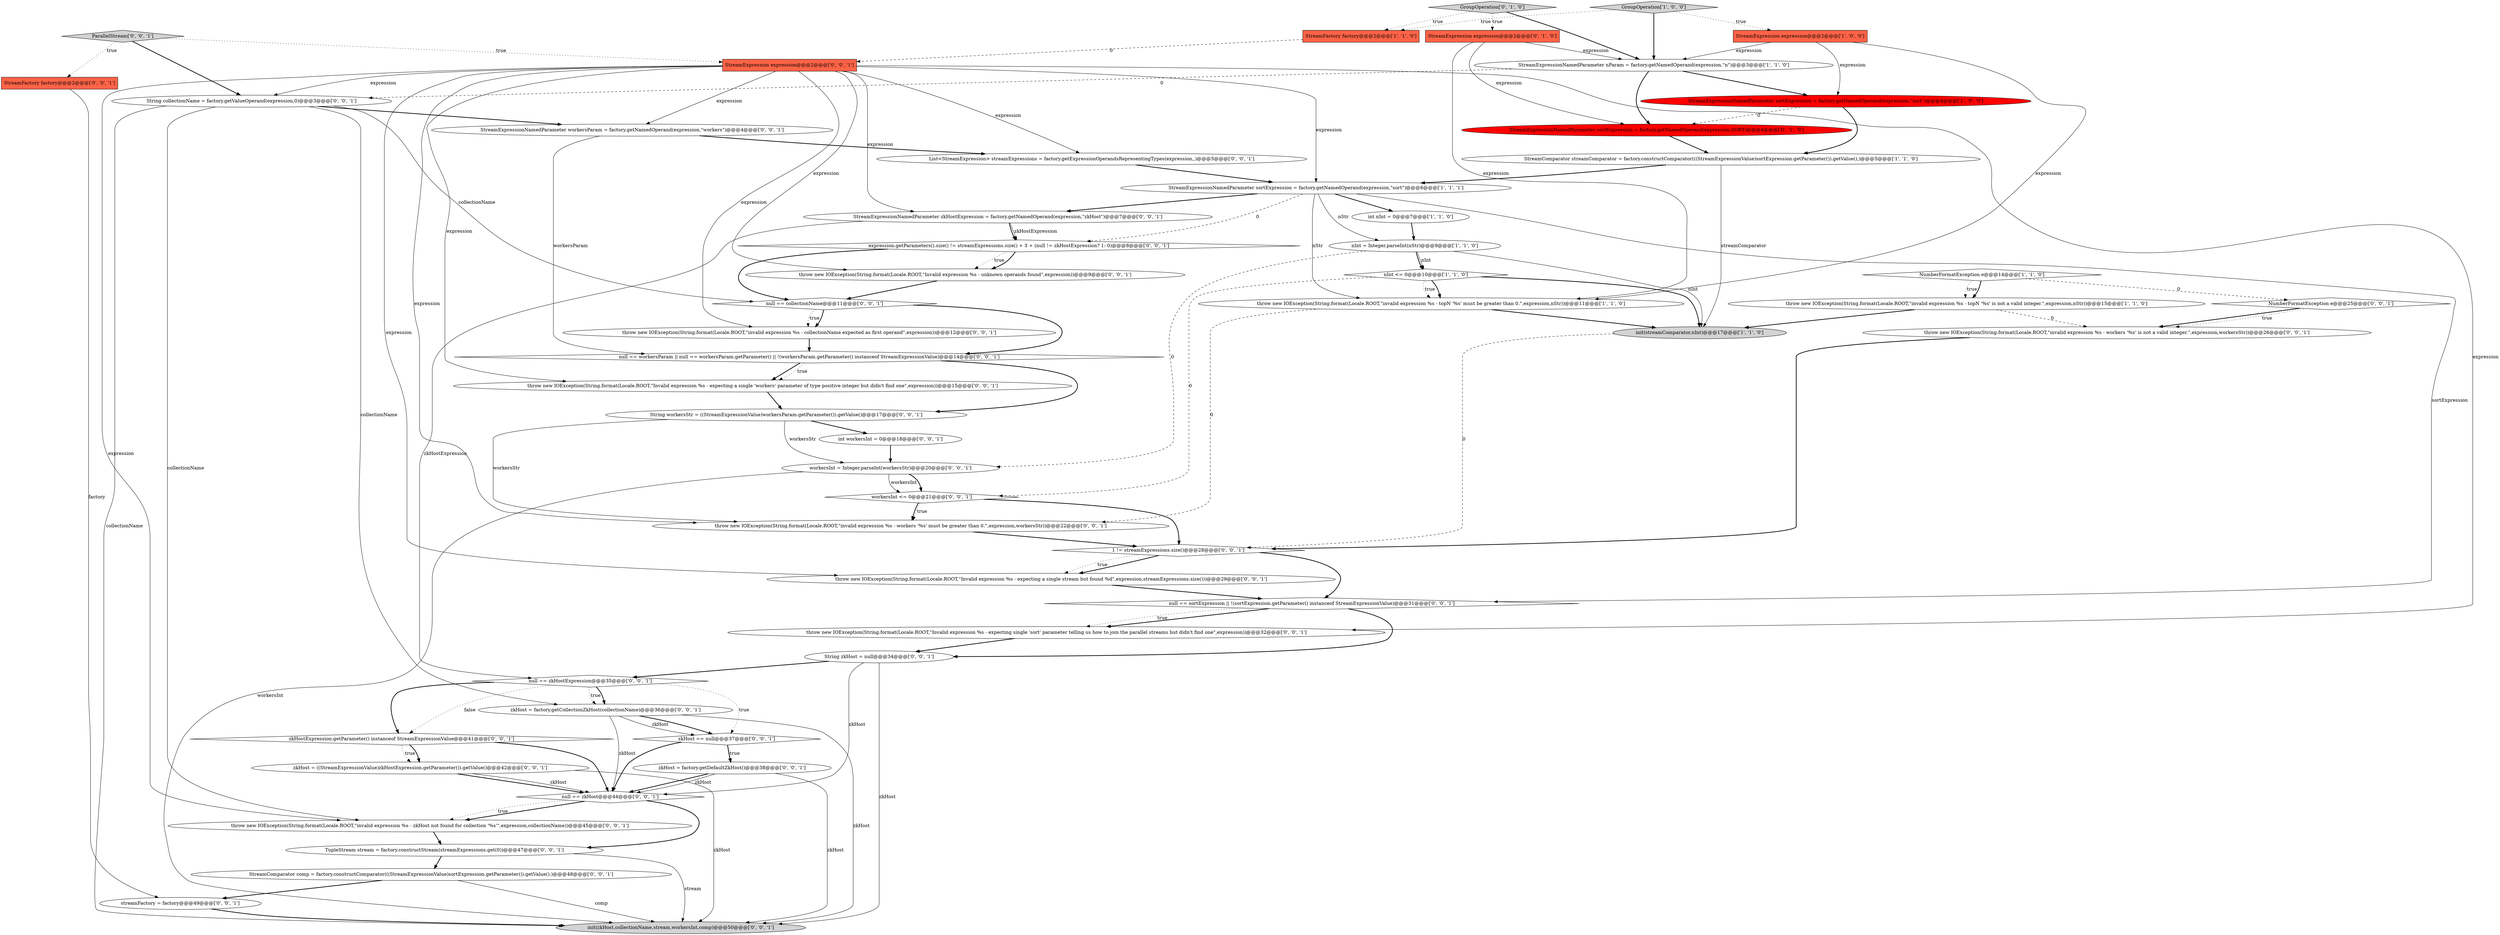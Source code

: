 digraph {
32 [style = filled, label = "NumberFormatException e@@@25@@@['0', '0', '1']", fillcolor = white, shape = diamond image = "AAA0AAABBB3BBB"];
19 [style = filled, label = "zkHostExpression.getParameter() instanceof StreamExpressionValue@@@41@@@['0', '0', '1']", fillcolor = white, shape = diamond image = "AAA0AAABBB3BBB"];
42 [style = filled, label = "null == zkHostExpression@@@35@@@['0', '0', '1']", fillcolor = white, shape = diamond image = "AAA0AAABBB3BBB"];
17 [style = filled, label = "zkHost = factory.getCollectionZkHost(collectionName)@@@36@@@['0', '0', '1']", fillcolor = white, shape = ellipse image = "AAA0AAABBB3BBB"];
9 [style = filled, label = "StreamExpressionNamedParameter sortExpression = factory.getNamedOperand(expression,\"sort\")@@@4@@@['1', '0', '0']", fillcolor = red, shape = ellipse image = "AAA1AAABBB1BBB"];
15 [style = filled, label = "StreamExpressionNamedParameter sortExpression = factory.getNamedOperand(expression,SORT)@@@4@@@['0', '1', '0']", fillcolor = red, shape = ellipse image = "AAA1AAABBB2BBB"];
43 [style = filled, label = "int workersInt = 0@@@18@@@['0', '0', '1']", fillcolor = white, shape = ellipse image = "AAA0AAABBB3BBB"];
39 [style = filled, label = "StreamFactory factory@@@2@@@['0', '0', '1']", fillcolor = tomato, shape = box image = "AAA0AAABBB3BBB"];
25 [style = filled, label = "null == zkHost@@@44@@@['0', '0', '1']", fillcolor = white, shape = diamond image = "AAA0AAABBB3BBB"];
0 [style = filled, label = "throw new IOException(String.format(Locale.ROOT,\"invalid expression %s - topN '%s' is not a valid integer.\",expression,nStr))@@@15@@@['1', '1', '0']", fillcolor = white, shape = ellipse image = "AAA0AAABBB1BBB"];
24 [style = filled, label = "workersInt <= 0@@@21@@@['0', '0', '1']", fillcolor = white, shape = diamond image = "AAA0AAABBB3BBB"];
35 [style = filled, label = "ParallelStream['0', '0', '1']", fillcolor = lightgray, shape = diamond image = "AAA0AAABBB3BBB"];
4 [style = filled, label = "StreamExpression expression@@@2@@@['1', '0', '0']", fillcolor = tomato, shape = box image = "AAA0AAABBB1BBB"];
12 [style = filled, label = "init(streamComparator,nInt)@@@17@@@['1', '1', '0']", fillcolor = lightgray, shape = ellipse image = "AAA0AAABBB1BBB"];
18 [style = filled, label = "null == workersParam || null == workersParam.getParameter() || !(workersParam.getParameter() instanceof StreamExpressionValue)@@@14@@@['0', '0', '1']", fillcolor = white, shape = diamond image = "AAA0AAABBB3BBB"];
1 [style = filled, label = "nInt = Integer.parseInt(nStr)@@@9@@@['1', '1', '0']", fillcolor = white, shape = ellipse image = "AAA0AAABBB1BBB"];
27 [style = filled, label = "String collectionName = factory.getValueOperand(expression,0)@@@3@@@['0', '0', '1']", fillcolor = white, shape = ellipse image = "AAA0AAABBB3BBB"];
38 [style = filled, label = "null == sortExpression || !(sortExpression.getParameter() instanceof StreamExpressionValue)@@@31@@@['0', '0', '1']", fillcolor = white, shape = diamond image = "AAA0AAABBB3BBB"];
21 [style = filled, label = "String zkHost = null@@@34@@@['0', '0', '1']", fillcolor = white, shape = ellipse image = "AAA0AAABBB3BBB"];
47 [style = filled, label = "StreamExpressionNamedParameter zkHostExpression = factory.getNamedOperand(expression,\"zkHost\")@@@7@@@['0', '0', '1']", fillcolor = white, shape = ellipse image = "AAA0AAABBB3BBB"];
30 [style = filled, label = "String workersStr = ((StreamExpressionValue)workersParam.getParameter()).getValue()@@@17@@@['0', '0', '1']", fillcolor = white, shape = ellipse image = "AAA0AAABBB3BBB"];
26 [style = filled, label = "throw new IOException(String.format(Locale.ROOT,\"invalid expression %s - collectionName expected as first operand\",expression))@@@12@@@['0', '0', '1']", fillcolor = white, shape = ellipse image = "AAA0AAABBB3BBB"];
52 [style = filled, label = "throw new IOException(String.format(Locale.ROOT,\"Invalid expression %s - unknown operands found\",expression))@@@9@@@['0', '0', '1']", fillcolor = white, shape = ellipse image = "AAA0AAABBB3BBB"];
31 [style = filled, label = "workersInt = Integer.parseInt(workersStr)@@@20@@@['0', '0', '1']", fillcolor = white, shape = ellipse image = "AAA0AAABBB3BBB"];
40 [style = filled, label = "throw new IOException(String.format(Locale.ROOT,\"Invalid expression %s - expecting a single 'workers' parameter of type positive integer but didn't find one\",expression))@@@15@@@['0', '0', '1']", fillcolor = white, shape = ellipse image = "AAA0AAABBB3BBB"];
53 [style = filled, label = "expression.getParameters().size() != streamExpressions.size() + 3 + (null != zkHostExpression? 1: 0)@@@8@@@['0', '0', '1']", fillcolor = white, shape = diamond image = "AAA0AAABBB3BBB"];
3 [style = filled, label = "int nInt = 0@@@7@@@['1', '1', '0']", fillcolor = white, shape = ellipse image = "AAA0AAABBB1BBB"];
23 [style = filled, label = "StreamExpressionNamedParameter workersParam = factory.getNamedOperand(expression,\"workers\")@@@4@@@['0', '0', '1']", fillcolor = white, shape = ellipse image = "AAA0AAABBB3BBB"];
2 [style = filled, label = "GroupOperation['1', '0', '0']", fillcolor = lightgray, shape = diamond image = "AAA0AAABBB1BBB"];
11 [style = filled, label = "StreamExpressionNamedParameter sortExpression = factory.getNamedOperand(expression,\"sort\")@@@6@@@['1', '1', '1']", fillcolor = white, shape = ellipse image = "AAA0AAABBB1BBB"];
22 [style = filled, label = "throw new IOException(String.format(Locale.ROOT,\"invalid expression %s - zkHost not found for collection '%s'\",expression,collectionName))@@@45@@@['0', '0', '1']", fillcolor = white, shape = ellipse image = "AAA0AAABBB3BBB"];
37 [style = filled, label = "1 != streamExpressions.size()@@@28@@@['0', '0', '1']", fillcolor = white, shape = diamond image = "AAA0AAABBB3BBB"];
46 [style = filled, label = "StreamExpression expression@@@2@@@['0', '0', '1']", fillcolor = tomato, shape = box image = "AAA0AAABBB3BBB"];
49 [style = filled, label = "throw new IOException(String.format(Locale.ROOT,\"Invalid expression %s - expecting single 'sort' parameter telling us how to join the parallel streams but didn't find one\",expression))@@@32@@@['0', '0', '1']", fillcolor = white, shape = ellipse image = "AAA0AAABBB3BBB"];
51 [style = filled, label = "zkHost == null@@@37@@@['0', '0', '1']", fillcolor = white, shape = diamond image = "AAA0AAABBB3BBB"];
6 [style = filled, label = "StreamFactory factory@@@2@@@['1', '1', '0']", fillcolor = tomato, shape = box image = "AAA0AAABBB1BBB"];
8 [style = filled, label = "StreamComparator streamComparator = factory.constructComparator(((StreamExpressionValue)sortExpression.getParameter()).getValue(),)@@@5@@@['1', '1', '0']", fillcolor = white, shape = ellipse image = "AAA0AAABBB1BBB"];
45 [style = filled, label = "zkHost = factory.getDefaultZkHost()@@@38@@@['0', '0', '1']", fillcolor = white, shape = ellipse image = "AAA0AAABBB3BBB"];
7 [style = filled, label = "throw new IOException(String.format(Locale.ROOT,\"invalid expression %s - topN '%s' must be greater than 0.\",expression,nStr))@@@11@@@['1', '1', '0']", fillcolor = white, shape = ellipse image = "AAA0AAABBB1BBB"];
44 [style = filled, label = "throw new IOException(String.format(Locale.ROOT,\"invalid expression %s - workers '%s' is not a valid integer.\",expression,workersStr))@@@26@@@['0', '0', '1']", fillcolor = white, shape = ellipse image = "AAA0AAABBB3BBB"];
48 [style = filled, label = "List<StreamExpression> streamExpressions = factory.getExpressionOperandsRepresentingTypes(expression,,)@@@5@@@['0', '0', '1']", fillcolor = white, shape = ellipse image = "AAA0AAABBB3BBB"];
33 [style = filled, label = "zkHost = ((StreamExpressionValue)zkHostExpression.getParameter()).getValue()@@@42@@@['0', '0', '1']", fillcolor = white, shape = ellipse image = "AAA0AAABBB3BBB"];
34 [style = filled, label = "throw new IOException(String.format(Locale.ROOT,\"Invalid expression %s - expecting a single stream but found %d\",expression,streamExpressions.size()))@@@29@@@['0', '0', '1']", fillcolor = white, shape = ellipse image = "AAA0AAABBB3BBB"];
50 [style = filled, label = "init(zkHost,collectionName,stream,workersInt,comp)@@@50@@@['0', '0', '1']", fillcolor = lightgray, shape = ellipse image = "AAA0AAABBB3BBB"];
13 [style = filled, label = "NumberFormatException e@@@14@@@['1', '1', '0']", fillcolor = white, shape = diamond image = "AAA0AAABBB1BBB"];
16 [style = filled, label = "GroupOperation['0', '1', '0']", fillcolor = lightgray, shape = diamond image = "AAA0AAABBB2BBB"];
28 [style = filled, label = "throw new IOException(String.format(Locale.ROOT,\"invalid expression %s - workers '%s' must be greater than 0.\",expression,workersStr))@@@22@@@['0', '0', '1']", fillcolor = white, shape = ellipse image = "AAA0AAABBB3BBB"];
14 [style = filled, label = "StreamExpression expression@@@2@@@['0', '1', '0']", fillcolor = tomato, shape = box image = "AAA0AAABBB2BBB"];
41 [style = filled, label = "StreamComparator comp = factory.constructComparator(((StreamExpressionValue)sortExpression.getParameter()).getValue(),)@@@48@@@['0', '0', '1']", fillcolor = white, shape = ellipse image = "AAA0AAABBB3BBB"];
20 [style = filled, label = "streamFactory = factory@@@49@@@['0', '0', '1']", fillcolor = white, shape = ellipse image = "AAA0AAABBB3BBB"];
5 [style = filled, label = "StreamExpressionNamedParameter nParam = factory.getNamedOperand(expression,\"n\")@@@3@@@['1', '1', '0']", fillcolor = white, shape = ellipse image = "AAA0AAABBB1BBB"];
29 [style = filled, label = "null == collectionName@@@11@@@['0', '0', '1']", fillcolor = white, shape = diamond image = "AAA0AAABBB3BBB"];
36 [style = filled, label = "TupleStream stream = factory.constructStream(streamExpressions.get(0))@@@47@@@['0', '0', '1']", fillcolor = white, shape = ellipse image = "AAA0AAABBB3BBB"];
10 [style = filled, label = "nInt <= 0@@@10@@@['1', '1', '0']", fillcolor = white, shape = diamond image = "AAA0AAABBB1BBB"];
11->53 [style = dashed, label="0"];
21->42 [style = bold, label=""];
5->9 [style = bold, label=""];
25->22 [style = bold, label=""];
41->50 [style = solid, label="comp"];
0->44 [style = dashed, label="0"];
51->45 [style = dotted, label="true"];
53->52 [style = dotted, label="true"];
18->30 [style = bold, label=""];
5->15 [style = bold, label=""];
42->51 [style = dotted, label="true"];
46->27 [style = solid, label="expression"];
29->26 [style = dotted, label="true"];
41->20 [style = bold, label=""];
11->7 [style = solid, label="nStr"];
31->24 [style = solid, label="workersInt"];
31->50 [style = solid, label="workersInt"];
33->50 [style = solid, label="zkHost"];
29->18 [style = bold, label=""];
42->17 [style = dotted, label="true"];
47->53 [style = solid, label="zkHostExpression"];
14->5 [style = solid, label="expression"];
45->25 [style = bold, label=""];
38->49 [style = bold, label=""];
1->10 [style = solid, label="nInt"];
33->25 [style = bold, label=""];
10->12 [style = bold, label=""];
37->38 [style = bold, label=""];
45->25 [style = solid, label="zkHost"];
46->49 [style = solid, label="expression"];
8->11 [style = bold, label=""];
27->29 [style = solid, label="collectionName"];
10->24 [style = dashed, label="0"];
42->19 [style = bold, label=""];
9->15 [style = dashed, label="0"];
53->29 [style = bold, label=""];
47->53 [style = bold, label=""];
24->28 [style = bold, label=""];
28->37 [style = bold, label=""];
30->28 [style = solid, label="workersStr"];
46->11 [style = solid, label="expression"];
12->37 [style = dashed, label="0"];
36->41 [style = bold, label=""];
25->36 [style = bold, label=""];
8->12 [style = solid, label="streamComparator"];
53->52 [style = bold, label=""];
1->31 [style = dashed, label="0"];
14->15 [style = solid, label="expression"];
47->42 [style = solid, label="zkHostExpression"];
45->50 [style = solid, label="zkHost"];
19->33 [style = dotted, label="true"];
9->8 [style = bold, label=""];
46->47 [style = solid, label="expression"];
10->7 [style = bold, label=""];
19->25 [style = bold, label=""];
23->48 [style = bold, label=""];
29->26 [style = bold, label=""];
17->51 [style = bold, label=""];
27->17 [style = solid, label="collectionName"];
13->32 [style = dashed, label="0"];
39->20 [style = solid, label="factory"];
5->27 [style = dashed, label="0"];
13->0 [style = dotted, label="true"];
16->14 [style = dotted, label="true"];
35->46 [style = dotted, label="true"];
51->25 [style = bold, label=""];
44->37 [style = bold, label=""];
34->38 [style = bold, label=""];
46->34 [style = solid, label="expression"];
46->23 [style = solid, label="expression"];
13->0 [style = bold, label=""];
21->25 [style = solid, label="zkHost"];
19->33 [style = bold, label=""];
4->9 [style = solid, label="expression"];
4->5 [style = solid, label="expression"];
17->50 [style = solid, label="zkHost"];
3->1 [style = bold, label=""];
30->43 [style = bold, label=""];
31->24 [style = bold, label=""];
0->12 [style = bold, label=""];
18->40 [style = bold, label=""];
11->1 [style = solid, label="nStr"];
46->48 [style = solid, label="expression"];
46->22 [style = solid, label="expression"];
38->49 [style = dotted, label="true"];
4->7 [style = solid, label="expression"];
42->19 [style = dotted, label="false"];
46->40 [style = solid, label="expression"];
51->45 [style = bold, label=""];
11->3 [style = bold, label=""];
2->6 [style = dotted, label="true"];
48->11 [style = bold, label=""];
7->28 [style = dashed, label="0"];
27->50 [style = solid, label="collectionName"];
2->4 [style = dotted, label="true"];
11->47 [style = bold, label=""];
16->5 [style = bold, label=""];
32->44 [style = bold, label=""];
40->30 [style = bold, label=""];
37->34 [style = dotted, label="true"];
32->44 [style = dotted, label="true"];
15->8 [style = bold, label=""];
2->5 [style = bold, label=""];
43->31 [style = bold, label=""];
20->50 [style = bold, label=""];
35->39 [style = dotted, label="true"];
35->27 [style = bold, label=""];
14->7 [style = solid, label="expression"];
30->31 [style = solid, label="workersStr"];
7->12 [style = bold, label=""];
27->22 [style = solid, label="collectionName"];
42->17 [style = bold, label=""];
46->26 [style = solid, label="expression"];
18->40 [style = dotted, label="true"];
24->28 [style = dotted, label="true"];
23->18 [style = solid, label="workersParam"];
49->21 [style = bold, label=""];
33->25 [style = solid, label="zkHost"];
6->46 [style = dashed, label="0"];
17->25 [style = solid, label="zkHost"];
46->52 [style = solid, label="expression"];
17->51 [style = solid, label="zkHost"];
37->34 [style = bold, label=""];
21->50 [style = solid, label="zkHost"];
22->36 [style = bold, label=""];
36->50 [style = solid, label="stream"];
24->37 [style = bold, label=""];
11->38 [style = solid, label="sortExpression"];
25->22 [style = dotted, label="true"];
38->21 [style = bold, label=""];
1->12 [style = solid, label="nInt"];
27->23 [style = bold, label=""];
52->29 [style = bold, label=""];
1->10 [style = bold, label=""];
46->28 [style = solid, label="expression"];
10->7 [style = dotted, label="true"];
16->6 [style = dotted, label="true"];
26->18 [style = bold, label=""];
}
